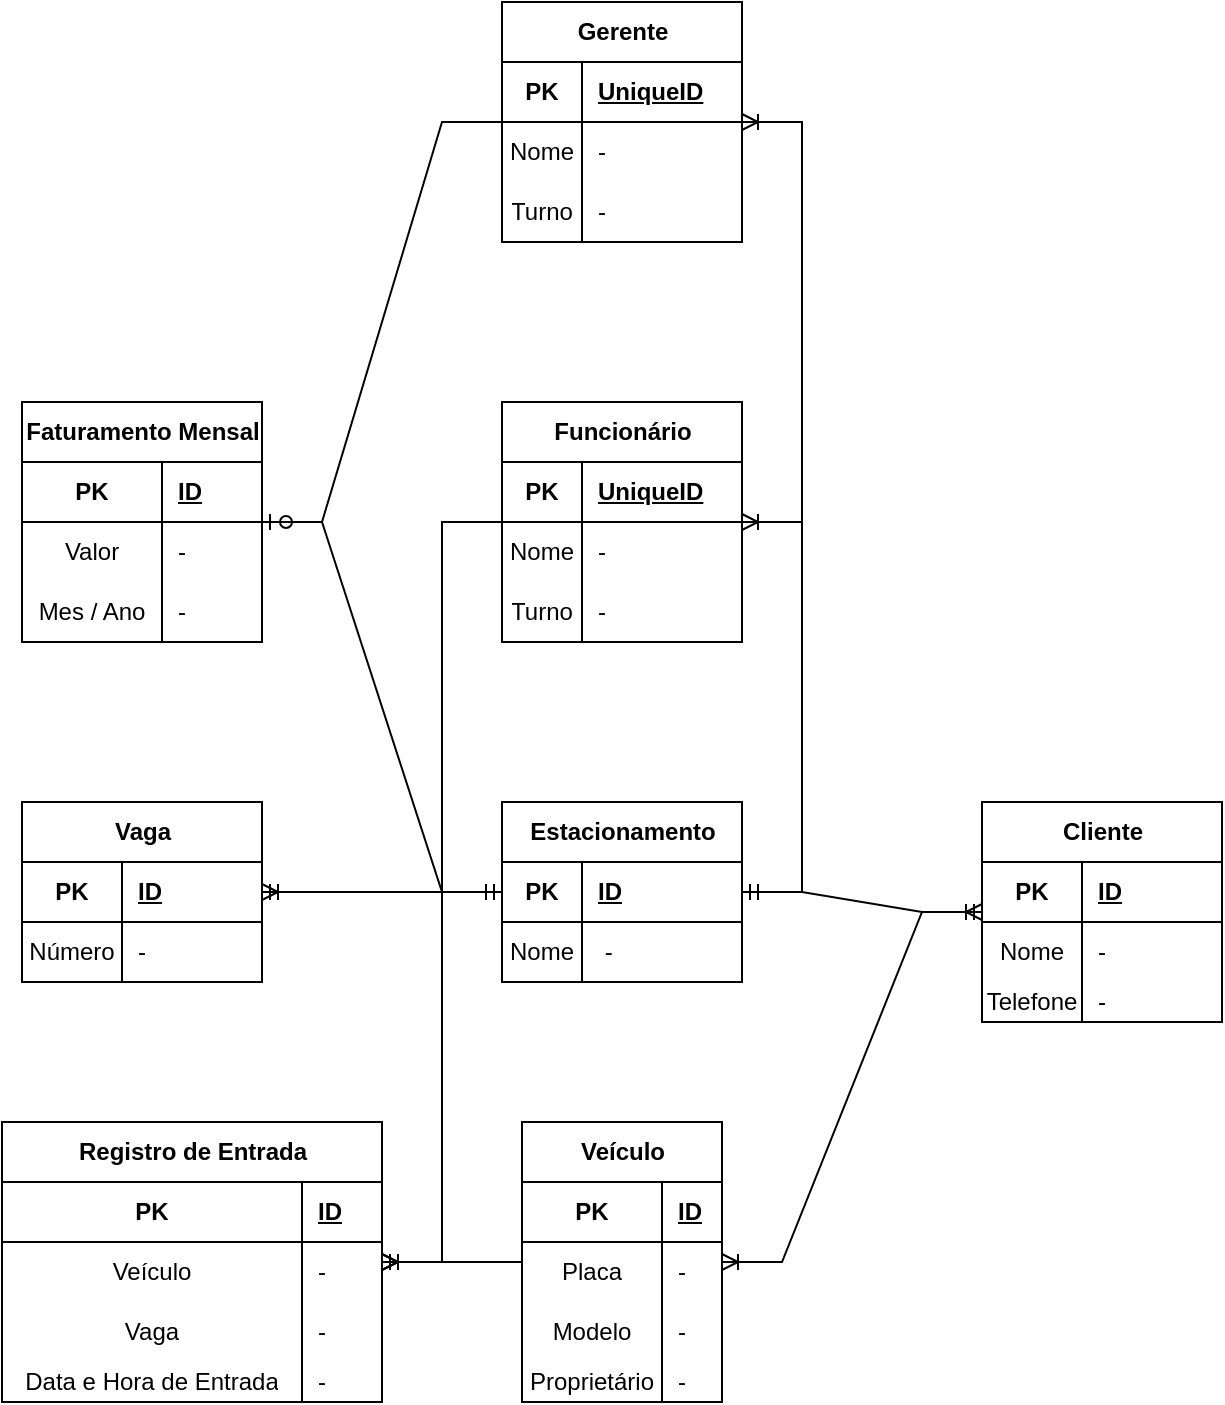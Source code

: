 <mxfile version="21.7.1" type="github">
  <diagram name="Página-1" id="izVZPDqhPcn9_IfgQ6AQ">
    <mxGraphModel dx="1674" dy="797" grid="1" gridSize="10" guides="1" tooltips="1" connect="1" arrows="1" fold="1" page="1" pageScale="1" pageWidth="827" pageHeight="1169" math="0" shadow="0">
      <root>
        <mxCell id="0" />
        <mxCell id="1" parent="0" />
        <mxCell id="DBSxoswbmpoSLPILkJRv-1" value="Estacionamento" style="shape=table;startSize=30;container=1;collapsible=1;childLayout=tableLayout;fixedRows=1;rowLines=0;fontStyle=1;align=center;resizeLast=1;html=1;" vertex="1" parent="1">
          <mxGeometry x="360" y="480" width="120" height="90" as="geometry">
            <mxRectangle x="200" y="200" width="70" height="30" as="alternateBounds" />
          </mxGeometry>
        </mxCell>
        <mxCell id="DBSxoswbmpoSLPILkJRv-2" value="" style="shape=tableRow;horizontal=0;startSize=0;swimlaneHead=0;swimlaneBody=0;fillColor=none;collapsible=0;dropTarget=0;points=[[0,0.5],[1,0.5]];portConstraint=eastwest;top=0;left=0;right=0;bottom=1;" vertex="1" parent="DBSxoswbmpoSLPILkJRv-1">
          <mxGeometry y="30" width="120" height="30" as="geometry" />
        </mxCell>
        <mxCell id="DBSxoswbmpoSLPILkJRv-3" value="PK" style="shape=partialRectangle;connectable=0;fillColor=none;top=0;left=0;bottom=0;right=0;fontStyle=1;overflow=hidden;whiteSpace=wrap;html=1;" vertex="1" parent="DBSxoswbmpoSLPILkJRv-2">
          <mxGeometry width="40" height="30" as="geometry">
            <mxRectangle width="40" height="30" as="alternateBounds" />
          </mxGeometry>
        </mxCell>
        <mxCell id="DBSxoswbmpoSLPILkJRv-4" value="ID" style="shape=partialRectangle;connectable=0;fillColor=none;top=0;left=0;bottom=0;right=0;align=left;spacingLeft=6;fontStyle=5;overflow=hidden;whiteSpace=wrap;html=1;" vertex="1" parent="DBSxoswbmpoSLPILkJRv-2">
          <mxGeometry x="40" width="80" height="30" as="geometry">
            <mxRectangle width="80" height="30" as="alternateBounds" />
          </mxGeometry>
        </mxCell>
        <mxCell id="DBSxoswbmpoSLPILkJRv-5" value="" style="shape=tableRow;horizontal=0;startSize=0;swimlaneHead=0;swimlaneBody=0;fillColor=none;collapsible=0;dropTarget=0;points=[[0,0.5],[1,0.5]];portConstraint=eastwest;top=0;left=0;right=0;bottom=0;" vertex="1" parent="DBSxoswbmpoSLPILkJRv-1">
          <mxGeometry y="60" width="120" height="30" as="geometry" />
        </mxCell>
        <mxCell id="DBSxoswbmpoSLPILkJRv-6" value="Nome" style="shape=partialRectangle;connectable=0;fillColor=none;top=0;left=0;bottom=0;right=0;editable=1;overflow=hidden;whiteSpace=wrap;html=1;" vertex="1" parent="DBSxoswbmpoSLPILkJRv-5">
          <mxGeometry width="40" height="30" as="geometry">
            <mxRectangle width="40" height="30" as="alternateBounds" />
          </mxGeometry>
        </mxCell>
        <mxCell id="DBSxoswbmpoSLPILkJRv-7" value="&amp;nbsp;-" style="shape=partialRectangle;connectable=0;fillColor=none;top=0;left=0;bottom=0;right=0;align=left;spacingLeft=6;overflow=hidden;whiteSpace=wrap;html=1;" vertex="1" parent="DBSxoswbmpoSLPILkJRv-5">
          <mxGeometry x="40" width="80" height="30" as="geometry">
            <mxRectangle width="80" height="30" as="alternateBounds" />
          </mxGeometry>
        </mxCell>
        <mxCell id="DBSxoswbmpoSLPILkJRv-28" style="edgeStyle=orthogonalEdgeStyle;rounded=0;orthogonalLoop=1;jettySize=auto;html=1;exitX=1;exitY=0.5;exitDx=0;exitDy=0;" edge="1" parent="DBSxoswbmpoSLPILkJRv-1" source="DBSxoswbmpoSLPILkJRv-2" target="DBSxoswbmpoSLPILkJRv-2">
          <mxGeometry relative="1" as="geometry" />
        </mxCell>
        <mxCell id="DBSxoswbmpoSLPILkJRv-14" value="Cliente" style="shape=table;startSize=30;container=1;collapsible=1;childLayout=tableLayout;fixedRows=1;rowLines=0;fontStyle=1;align=center;resizeLast=1;html=1;" vertex="1" parent="1">
          <mxGeometry x="600" y="480" width="120" height="110" as="geometry" />
        </mxCell>
        <mxCell id="DBSxoswbmpoSLPILkJRv-15" value="" style="shape=tableRow;horizontal=0;startSize=0;swimlaneHead=0;swimlaneBody=0;fillColor=none;collapsible=0;dropTarget=0;points=[[0,0.5],[1,0.5]];portConstraint=eastwest;top=0;left=0;right=0;bottom=1;" vertex="1" parent="DBSxoswbmpoSLPILkJRv-14">
          <mxGeometry y="30" width="120" height="30" as="geometry" />
        </mxCell>
        <mxCell id="DBSxoswbmpoSLPILkJRv-16" value="PK" style="shape=partialRectangle;connectable=0;fillColor=none;top=0;left=0;bottom=0;right=0;fontStyle=1;overflow=hidden;whiteSpace=wrap;html=1;" vertex="1" parent="DBSxoswbmpoSLPILkJRv-15">
          <mxGeometry width="50" height="30" as="geometry">
            <mxRectangle width="50" height="30" as="alternateBounds" />
          </mxGeometry>
        </mxCell>
        <mxCell id="DBSxoswbmpoSLPILkJRv-17" value="ID" style="shape=partialRectangle;connectable=0;fillColor=none;top=0;left=0;bottom=0;right=0;align=left;spacingLeft=6;fontStyle=5;overflow=hidden;whiteSpace=wrap;html=1;" vertex="1" parent="DBSxoswbmpoSLPILkJRv-15">
          <mxGeometry x="50" width="70" height="30" as="geometry">
            <mxRectangle width="70" height="30" as="alternateBounds" />
          </mxGeometry>
        </mxCell>
        <mxCell id="DBSxoswbmpoSLPILkJRv-18" value="" style="shape=tableRow;horizontal=0;startSize=0;swimlaneHead=0;swimlaneBody=0;fillColor=none;collapsible=0;dropTarget=0;points=[[0,0.5],[1,0.5]];portConstraint=eastwest;top=0;left=0;right=0;bottom=0;" vertex="1" parent="DBSxoswbmpoSLPILkJRv-14">
          <mxGeometry y="60" width="120" height="30" as="geometry" />
        </mxCell>
        <mxCell id="DBSxoswbmpoSLPILkJRv-19" value="Nome" style="shape=partialRectangle;connectable=0;fillColor=none;top=0;left=0;bottom=0;right=0;editable=1;overflow=hidden;whiteSpace=wrap;html=1;" vertex="1" parent="DBSxoswbmpoSLPILkJRv-18">
          <mxGeometry width="50" height="30" as="geometry">
            <mxRectangle width="50" height="30" as="alternateBounds" />
          </mxGeometry>
        </mxCell>
        <mxCell id="DBSxoswbmpoSLPILkJRv-20" value="-" style="shape=partialRectangle;connectable=0;fillColor=none;top=0;left=0;bottom=0;right=0;align=left;spacingLeft=6;overflow=hidden;whiteSpace=wrap;html=1;" vertex="1" parent="DBSxoswbmpoSLPILkJRv-18">
          <mxGeometry x="50" width="70" height="30" as="geometry">
            <mxRectangle width="70" height="30" as="alternateBounds" />
          </mxGeometry>
        </mxCell>
        <mxCell id="DBSxoswbmpoSLPILkJRv-21" value="" style="shape=tableRow;horizontal=0;startSize=0;swimlaneHead=0;swimlaneBody=0;fillColor=none;collapsible=0;dropTarget=0;points=[[0,0.5],[1,0.5]];portConstraint=eastwest;top=0;left=0;right=0;bottom=0;" vertex="1" parent="DBSxoswbmpoSLPILkJRv-14">
          <mxGeometry y="90" width="120" height="20" as="geometry" />
        </mxCell>
        <mxCell id="DBSxoswbmpoSLPILkJRv-22" value="Telefone" style="shape=partialRectangle;connectable=0;fillColor=none;top=0;left=0;bottom=0;right=0;editable=1;overflow=hidden;whiteSpace=wrap;html=1;" vertex="1" parent="DBSxoswbmpoSLPILkJRv-21">
          <mxGeometry width="50" height="20" as="geometry">
            <mxRectangle width="50" height="20" as="alternateBounds" />
          </mxGeometry>
        </mxCell>
        <mxCell id="DBSxoswbmpoSLPILkJRv-23" value="-" style="shape=partialRectangle;connectable=0;fillColor=none;top=0;left=0;bottom=0;right=0;align=left;spacingLeft=6;overflow=hidden;whiteSpace=wrap;html=1;" vertex="1" parent="DBSxoswbmpoSLPILkJRv-21">
          <mxGeometry x="50" width="70" height="20" as="geometry">
            <mxRectangle width="70" height="20" as="alternateBounds" />
          </mxGeometry>
        </mxCell>
        <mxCell id="DBSxoswbmpoSLPILkJRv-33" value="Funcionário" style="shape=table;startSize=30;container=1;collapsible=1;childLayout=tableLayout;fixedRows=1;rowLines=0;fontStyle=1;align=center;resizeLast=1;html=1;" vertex="1" parent="1">
          <mxGeometry x="360" y="280" width="120" height="120" as="geometry" />
        </mxCell>
        <mxCell id="DBSxoswbmpoSLPILkJRv-34" value="" style="shape=tableRow;horizontal=0;startSize=0;swimlaneHead=0;swimlaneBody=0;fillColor=none;collapsible=0;dropTarget=0;points=[[0,0.5],[1,0.5]];portConstraint=eastwest;top=0;left=0;right=0;bottom=1;" vertex="1" parent="DBSxoswbmpoSLPILkJRv-33">
          <mxGeometry y="30" width="120" height="30" as="geometry" />
        </mxCell>
        <mxCell id="DBSxoswbmpoSLPILkJRv-35" value="PK" style="shape=partialRectangle;connectable=0;fillColor=none;top=0;left=0;bottom=0;right=0;fontStyle=1;overflow=hidden;whiteSpace=wrap;html=1;" vertex="1" parent="DBSxoswbmpoSLPILkJRv-34">
          <mxGeometry width="40" height="30" as="geometry">
            <mxRectangle width="40" height="30" as="alternateBounds" />
          </mxGeometry>
        </mxCell>
        <mxCell id="DBSxoswbmpoSLPILkJRv-36" value="UniqueID" style="shape=partialRectangle;connectable=0;fillColor=none;top=0;left=0;bottom=0;right=0;align=left;spacingLeft=6;fontStyle=5;overflow=hidden;whiteSpace=wrap;html=1;" vertex="1" parent="DBSxoswbmpoSLPILkJRv-34">
          <mxGeometry x="40" width="80" height="30" as="geometry">
            <mxRectangle width="80" height="30" as="alternateBounds" />
          </mxGeometry>
        </mxCell>
        <mxCell id="DBSxoswbmpoSLPILkJRv-37" value="" style="shape=tableRow;horizontal=0;startSize=0;swimlaneHead=0;swimlaneBody=0;fillColor=none;collapsible=0;dropTarget=0;points=[[0,0.5],[1,0.5]];portConstraint=eastwest;top=0;left=0;right=0;bottom=0;" vertex="1" parent="DBSxoswbmpoSLPILkJRv-33">
          <mxGeometry y="60" width="120" height="30" as="geometry" />
        </mxCell>
        <mxCell id="DBSxoswbmpoSLPILkJRv-38" value="Nome" style="shape=partialRectangle;connectable=0;fillColor=none;top=0;left=0;bottom=0;right=0;editable=1;overflow=hidden;whiteSpace=wrap;html=1;" vertex="1" parent="DBSxoswbmpoSLPILkJRv-37">
          <mxGeometry width="40" height="30" as="geometry">
            <mxRectangle width="40" height="30" as="alternateBounds" />
          </mxGeometry>
        </mxCell>
        <mxCell id="DBSxoswbmpoSLPILkJRv-39" value="-" style="shape=partialRectangle;connectable=0;fillColor=none;top=0;left=0;bottom=0;right=0;align=left;spacingLeft=6;overflow=hidden;whiteSpace=wrap;html=1;" vertex="1" parent="DBSxoswbmpoSLPILkJRv-37">
          <mxGeometry x="40" width="80" height="30" as="geometry">
            <mxRectangle width="80" height="30" as="alternateBounds" />
          </mxGeometry>
        </mxCell>
        <mxCell id="DBSxoswbmpoSLPILkJRv-40" value="" style="shape=tableRow;horizontal=0;startSize=0;swimlaneHead=0;swimlaneBody=0;fillColor=none;collapsible=0;dropTarget=0;points=[[0,0.5],[1,0.5]];portConstraint=eastwest;top=0;left=0;right=0;bottom=0;" vertex="1" parent="DBSxoswbmpoSLPILkJRv-33">
          <mxGeometry y="90" width="120" height="30" as="geometry" />
        </mxCell>
        <mxCell id="DBSxoswbmpoSLPILkJRv-41" value="Turno" style="shape=partialRectangle;connectable=0;fillColor=none;top=0;left=0;bottom=0;right=0;editable=1;overflow=hidden;whiteSpace=wrap;html=1;" vertex="1" parent="DBSxoswbmpoSLPILkJRv-40">
          <mxGeometry width="40" height="30" as="geometry">
            <mxRectangle width="40" height="30" as="alternateBounds" />
          </mxGeometry>
        </mxCell>
        <mxCell id="DBSxoswbmpoSLPILkJRv-42" value="-" style="shape=partialRectangle;connectable=0;fillColor=none;top=0;left=0;bottom=0;right=0;align=left;spacingLeft=6;overflow=hidden;whiteSpace=wrap;html=1;" vertex="1" parent="DBSxoswbmpoSLPILkJRv-40">
          <mxGeometry x="40" width="80" height="30" as="geometry">
            <mxRectangle width="80" height="30" as="alternateBounds" />
          </mxGeometry>
        </mxCell>
        <mxCell id="DBSxoswbmpoSLPILkJRv-46" value="Faturamento Mensal" style="shape=table;startSize=30;container=1;collapsible=1;childLayout=tableLayout;fixedRows=1;rowLines=0;fontStyle=1;align=center;resizeLast=1;html=1;" vertex="1" parent="1">
          <mxGeometry x="120" y="280" width="120" height="120" as="geometry" />
        </mxCell>
        <mxCell id="DBSxoswbmpoSLPILkJRv-47" value="" style="shape=tableRow;horizontal=0;startSize=0;swimlaneHead=0;swimlaneBody=0;fillColor=none;collapsible=0;dropTarget=0;points=[[0,0.5],[1,0.5]];portConstraint=eastwest;top=0;left=0;right=0;bottom=1;" vertex="1" parent="DBSxoswbmpoSLPILkJRv-46">
          <mxGeometry y="30" width="120" height="30" as="geometry" />
        </mxCell>
        <mxCell id="DBSxoswbmpoSLPILkJRv-48" value="PK" style="shape=partialRectangle;connectable=0;fillColor=none;top=0;left=0;bottom=0;right=0;fontStyle=1;overflow=hidden;whiteSpace=wrap;html=1;" vertex="1" parent="DBSxoswbmpoSLPILkJRv-47">
          <mxGeometry width="70" height="30" as="geometry">
            <mxRectangle width="70" height="30" as="alternateBounds" />
          </mxGeometry>
        </mxCell>
        <mxCell id="DBSxoswbmpoSLPILkJRv-49" value="ID" style="shape=partialRectangle;connectable=0;fillColor=none;top=0;left=0;bottom=0;right=0;align=left;spacingLeft=6;fontStyle=5;overflow=hidden;whiteSpace=wrap;html=1;" vertex="1" parent="DBSxoswbmpoSLPILkJRv-47">
          <mxGeometry x="70" width="50" height="30" as="geometry">
            <mxRectangle width="50" height="30" as="alternateBounds" />
          </mxGeometry>
        </mxCell>
        <mxCell id="DBSxoswbmpoSLPILkJRv-50" value="" style="shape=tableRow;horizontal=0;startSize=0;swimlaneHead=0;swimlaneBody=0;fillColor=none;collapsible=0;dropTarget=0;points=[[0,0.5],[1,0.5]];portConstraint=eastwest;top=0;left=0;right=0;bottom=0;" vertex="1" parent="DBSxoswbmpoSLPILkJRv-46">
          <mxGeometry y="60" width="120" height="30" as="geometry" />
        </mxCell>
        <mxCell id="DBSxoswbmpoSLPILkJRv-51" value="Valor" style="shape=partialRectangle;connectable=0;fillColor=none;top=0;left=0;bottom=0;right=0;editable=1;overflow=hidden;whiteSpace=wrap;html=1;" vertex="1" parent="DBSxoswbmpoSLPILkJRv-50">
          <mxGeometry width="70" height="30" as="geometry">
            <mxRectangle width="70" height="30" as="alternateBounds" />
          </mxGeometry>
        </mxCell>
        <mxCell id="DBSxoswbmpoSLPILkJRv-52" value="-" style="shape=partialRectangle;connectable=0;fillColor=none;top=0;left=0;bottom=0;right=0;align=left;spacingLeft=6;overflow=hidden;whiteSpace=wrap;html=1;" vertex="1" parent="DBSxoswbmpoSLPILkJRv-50">
          <mxGeometry x="70" width="50" height="30" as="geometry">
            <mxRectangle width="50" height="30" as="alternateBounds" />
          </mxGeometry>
        </mxCell>
        <mxCell id="DBSxoswbmpoSLPILkJRv-53" value="" style="shape=tableRow;horizontal=0;startSize=0;swimlaneHead=0;swimlaneBody=0;fillColor=none;collapsible=0;dropTarget=0;points=[[0,0.5],[1,0.5]];portConstraint=eastwest;top=0;left=0;right=0;bottom=0;" vertex="1" parent="DBSxoswbmpoSLPILkJRv-46">
          <mxGeometry y="90" width="120" height="30" as="geometry" />
        </mxCell>
        <mxCell id="DBSxoswbmpoSLPILkJRv-54" value="Mes / Ano" style="shape=partialRectangle;connectable=0;fillColor=none;top=0;left=0;bottom=0;right=0;editable=1;overflow=hidden;whiteSpace=wrap;html=1;" vertex="1" parent="DBSxoswbmpoSLPILkJRv-53">
          <mxGeometry width="70" height="30" as="geometry">
            <mxRectangle width="70" height="30" as="alternateBounds" />
          </mxGeometry>
        </mxCell>
        <mxCell id="DBSxoswbmpoSLPILkJRv-55" value="-" style="shape=partialRectangle;connectable=0;fillColor=none;top=0;left=0;bottom=0;right=0;align=left;spacingLeft=6;overflow=hidden;whiteSpace=wrap;html=1;" vertex="1" parent="DBSxoswbmpoSLPILkJRv-53">
          <mxGeometry x="70" width="50" height="30" as="geometry">
            <mxRectangle width="50" height="30" as="alternateBounds" />
          </mxGeometry>
        </mxCell>
        <mxCell id="DBSxoswbmpoSLPILkJRv-59" value="Veículo" style="shape=table;startSize=30;container=1;collapsible=1;childLayout=tableLayout;fixedRows=1;rowLines=0;fontStyle=1;align=center;resizeLast=1;html=1;" vertex="1" parent="1">
          <mxGeometry x="370" y="640" width="100" height="140" as="geometry" />
        </mxCell>
        <mxCell id="DBSxoswbmpoSLPILkJRv-60" value="" style="shape=tableRow;horizontal=0;startSize=0;swimlaneHead=0;swimlaneBody=0;fillColor=none;collapsible=0;dropTarget=0;points=[[0,0.5],[1,0.5]];portConstraint=eastwest;top=0;left=0;right=0;bottom=1;" vertex="1" parent="DBSxoswbmpoSLPILkJRv-59">
          <mxGeometry y="30" width="100" height="30" as="geometry" />
        </mxCell>
        <mxCell id="DBSxoswbmpoSLPILkJRv-61" value="PK" style="shape=partialRectangle;connectable=0;fillColor=none;top=0;left=0;bottom=0;right=0;fontStyle=1;overflow=hidden;whiteSpace=wrap;html=1;" vertex="1" parent="DBSxoswbmpoSLPILkJRv-60">
          <mxGeometry width="70" height="30" as="geometry">
            <mxRectangle width="70" height="30" as="alternateBounds" />
          </mxGeometry>
        </mxCell>
        <mxCell id="DBSxoswbmpoSLPILkJRv-62" value="ID" style="shape=partialRectangle;connectable=0;fillColor=none;top=0;left=0;bottom=0;right=0;align=left;spacingLeft=6;fontStyle=5;overflow=hidden;whiteSpace=wrap;html=1;" vertex="1" parent="DBSxoswbmpoSLPILkJRv-60">
          <mxGeometry x="70" width="30" height="30" as="geometry">
            <mxRectangle width="30" height="30" as="alternateBounds" />
          </mxGeometry>
        </mxCell>
        <mxCell id="DBSxoswbmpoSLPILkJRv-63" value="" style="shape=tableRow;horizontal=0;startSize=0;swimlaneHead=0;swimlaneBody=0;fillColor=none;collapsible=0;dropTarget=0;points=[[0,0.5],[1,0.5]];portConstraint=eastwest;top=0;left=0;right=0;bottom=0;" vertex="1" parent="DBSxoswbmpoSLPILkJRv-59">
          <mxGeometry y="60" width="100" height="30" as="geometry" />
        </mxCell>
        <mxCell id="DBSxoswbmpoSLPILkJRv-64" value="Placa" style="shape=partialRectangle;connectable=0;fillColor=none;top=0;left=0;bottom=0;right=0;editable=1;overflow=hidden;whiteSpace=wrap;html=1;" vertex="1" parent="DBSxoswbmpoSLPILkJRv-63">
          <mxGeometry width="70" height="30" as="geometry">
            <mxRectangle width="70" height="30" as="alternateBounds" />
          </mxGeometry>
        </mxCell>
        <mxCell id="DBSxoswbmpoSLPILkJRv-65" value="-" style="shape=partialRectangle;connectable=0;fillColor=none;top=0;left=0;bottom=0;right=0;align=left;spacingLeft=6;overflow=hidden;whiteSpace=wrap;html=1;" vertex="1" parent="DBSxoswbmpoSLPILkJRv-63">
          <mxGeometry x="70" width="30" height="30" as="geometry">
            <mxRectangle width="30" height="30" as="alternateBounds" />
          </mxGeometry>
        </mxCell>
        <mxCell id="DBSxoswbmpoSLPILkJRv-66" value="" style="shape=tableRow;horizontal=0;startSize=0;swimlaneHead=0;swimlaneBody=0;fillColor=none;collapsible=0;dropTarget=0;points=[[0,0.5],[1,0.5]];portConstraint=eastwest;top=0;left=0;right=0;bottom=0;" vertex="1" parent="DBSxoswbmpoSLPILkJRv-59">
          <mxGeometry y="90" width="100" height="30" as="geometry" />
        </mxCell>
        <mxCell id="DBSxoswbmpoSLPILkJRv-67" value="Modelo" style="shape=partialRectangle;connectable=0;fillColor=none;top=0;left=0;bottom=0;right=0;editable=1;overflow=hidden;whiteSpace=wrap;html=1;" vertex="1" parent="DBSxoswbmpoSLPILkJRv-66">
          <mxGeometry width="70" height="30" as="geometry">
            <mxRectangle width="70" height="30" as="alternateBounds" />
          </mxGeometry>
        </mxCell>
        <mxCell id="DBSxoswbmpoSLPILkJRv-68" value="-" style="shape=partialRectangle;connectable=0;fillColor=none;top=0;left=0;bottom=0;right=0;align=left;spacingLeft=6;overflow=hidden;whiteSpace=wrap;html=1;" vertex="1" parent="DBSxoswbmpoSLPILkJRv-66">
          <mxGeometry x="70" width="30" height="30" as="geometry">
            <mxRectangle width="30" height="30" as="alternateBounds" />
          </mxGeometry>
        </mxCell>
        <mxCell id="DBSxoswbmpoSLPILkJRv-69" value="" style="shape=tableRow;horizontal=0;startSize=0;swimlaneHead=0;swimlaneBody=0;fillColor=none;collapsible=0;dropTarget=0;points=[[0,0.5],[1,0.5]];portConstraint=eastwest;top=0;left=0;right=0;bottom=0;" vertex="1" parent="DBSxoswbmpoSLPILkJRv-59">
          <mxGeometry y="120" width="100" height="20" as="geometry" />
        </mxCell>
        <mxCell id="DBSxoswbmpoSLPILkJRv-70" value="Proprietário" style="shape=partialRectangle;connectable=0;fillColor=none;top=0;left=0;bottom=0;right=0;editable=1;overflow=hidden;whiteSpace=wrap;html=1;" vertex="1" parent="DBSxoswbmpoSLPILkJRv-69">
          <mxGeometry width="70" height="20" as="geometry">
            <mxRectangle width="70" height="20" as="alternateBounds" />
          </mxGeometry>
        </mxCell>
        <mxCell id="DBSxoswbmpoSLPILkJRv-71" value="-" style="shape=partialRectangle;connectable=0;fillColor=none;top=0;left=0;bottom=0;right=0;align=left;spacingLeft=6;overflow=hidden;whiteSpace=wrap;html=1;" vertex="1" parent="DBSxoswbmpoSLPILkJRv-69">
          <mxGeometry x="70" width="30" height="20" as="geometry">
            <mxRectangle width="30" height="20" as="alternateBounds" />
          </mxGeometry>
        </mxCell>
        <mxCell id="DBSxoswbmpoSLPILkJRv-72" value="Vaga" style="shape=table;startSize=30;container=1;collapsible=1;childLayout=tableLayout;fixedRows=1;rowLines=0;fontStyle=1;align=center;resizeLast=1;html=1;" vertex="1" parent="1">
          <mxGeometry x="120" y="480" width="120" height="90" as="geometry" />
        </mxCell>
        <mxCell id="DBSxoswbmpoSLPILkJRv-73" value="" style="shape=tableRow;horizontal=0;startSize=0;swimlaneHead=0;swimlaneBody=0;fillColor=none;collapsible=0;dropTarget=0;points=[[0,0.5],[1,0.5]];portConstraint=eastwest;top=0;left=0;right=0;bottom=1;" vertex="1" parent="DBSxoswbmpoSLPILkJRv-72">
          <mxGeometry y="30" width="120" height="30" as="geometry" />
        </mxCell>
        <mxCell id="DBSxoswbmpoSLPILkJRv-74" value="PK" style="shape=partialRectangle;connectable=0;fillColor=none;top=0;left=0;bottom=0;right=0;fontStyle=1;overflow=hidden;whiteSpace=wrap;html=1;" vertex="1" parent="DBSxoswbmpoSLPILkJRv-73">
          <mxGeometry width="50" height="30" as="geometry">
            <mxRectangle width="50" height="30" as="alternateBounds" />
          </mxGeometry>
        </mxCell>
        <mxCell id="DBSxoswbmpoSLPILkJRv-75" value="ID" style="shape=partialRectangle;connectable=0;fillColor=none;top=0;left=0;bottom=0;right=0;align=left;spacingLeft=6;fontStyle=5;overflow=hidden;whiteSpace=wrap;html=1;" vertex="1" parent="DBSxoswbmpoSLPILkJRv-73">
          <mxGeometry x="50" width="70" height="30" as="geometry">
            <mxRectangle width="70" height="30" as="alternateBounds" />
          </mxGeometry>
        </mxCell>
        <mxCell id="DBSxoswbmpoSLPILkJRv-76" value="" style="shape=tableRow;horizontal=0;startSize=0;swimlaneHead=0;swimlaneBody=0;fillColor=none;collapsible=0;dropTarget=0;points=[[0,0.5],[1,0.5]];portConstraint=eastwest;top=0;left=0;right=0;bottom=0;" vertex="1" parent="DBSxoswbmpoSLPILkJRv-72">
          <mxGeometry y="60" width="120" height="30" as="geometry" />
        </mxCell>
        <mxCell id="DBSxoswbmpoSLPILkJRv-77" value="Número" style="shape=partialRectangle;connectable=0;fillColor=none;top=0;left=0;bottom=0;right=0;editable=1;overflow=hidden;whiteSpace=wrap;html=1;" vertex="1" parent="DBSxoswbmpoSLPILkJRv-76">
          <mxGeometry width="50" height="30" as="geometry">
            <mxRectangle width="50" height="30" as="alternateBounds" />
          </mxGeometry>
        </mxCell>
        <mxCell id="DBSxoswbmpoSLPILkJRv-78" value="-" style="shape=partialRectangle;connectable=0;fillColor=none;top=0;left=0;bottom=0;right=0;align=left;spacingLeft=6;overflow=hidden;whiteSpace=wrap;html=1;" vertex="1" parent="DBSxoswbmpoSLPILkJRv-76">
          <mxGeometry x="50" width="70" height="30" as="geometry">
            <mxRectangle width="70" height="30" as="alternateBounds" />
          </mxGeometry>
        </mxCell>
        <mxCell id="DBSxoswbmpoSLPILkJRv-85" value="Gerente" style="shape=table;startSize=30;container=1;collapsible=1;childLayout=tableLayout;fixedRows=1;rowLines=0;fontStyle=1;align=center;resizeLast=1;html=1;" vertex="1" parent="1">
          <mxGeometry x="360" y="80" width="120" height="120" as="geometry" />
        </mxCell>
        <mxCell id="DBSxoswbmpoSLPILkJRv-86" value="" style="shape=tableRow;horizontal=0;startSize=0;swimlaneHead=0;swimlaneBody=0;fillColor=none;collapsible=0;dropTarget=0;points=[[0,0.5],[1,0.5]];portConstraint=eastwest;top=0;left=0;right=0;bottom=1;" vertex="1" parent="DBSxoswbmpoSLPILkJRv-85">
          <mxGeometry y="30" width="120" height="30" as="geometry" />
        </mxCell>
        <mxCell id="DBSxoswbmpoSLPILkJRv-87" value="PK" style="shape=partialRectangle;connectable=0;fillColor=none;top=0;left=0;bottom=0;right=0;fontStyle=1;overflow=hidden;whiteSpace=wrap;html=1;" vertex="1" parent="DBSxoswbmpoSLPILkJRv-86">
          <mxGeometry width="40" height="30" as="geometry">
            <mxRectangle width="40" height="30" as="alternateBounds" />
          </mxGeometry>
        </mxCell>
        <mxCell id="DBSxoswbmpoSLPILkJRv-88" value="UniqueID" style="shape=partialRectangle;connectable=0;fillColor=none;top=0;left=0;bottom=0;right=0;align=left;spacingLeft=6;fontStyle=5;overflow=hidden;whiteSpace=wrap;html=1;" vertex="1" parent="DBSxoswbmpoSLPILkJRv-86">
          <mxGeometry x="40" width="80" height="30" as="geometry">
            <mxRectangle width="80" height="30" as="alternateBounds" />
          </mxGeometry>
        </mxCell>
        <mxCell id="DBSxoswbmpoSLPILkJRv-89" value="" style="shape=tableRow;horizontal=0;startSize=0;swimlaneHead=0;swimlaneBody=0;fillColor=none;collapsible=0;dropTarget=0;points=[[0,0.5],[1,0.5]];portConstraint=eastwest;top=0;left=0;right=0;bottom=0;" vertex="1" parent="DBSxoswbmpoSLPILkJRv-85">
          <mxGeometry y="60" width="120" height="30" as="geometry" />
        </mxCell>
        <mxCell id="DBSxoswbmpoSLPILkJRv-90" value="Nome" style="shape=partialRectangle;connectable=0;fillColor=none;top=0;left=0;bottom=0;right=0;editable=1;overflow=hidden;whiteSpace=wrap;html=1;" vertex="1" parent="DBSxoswbmpoSLPILkJRv-89">
          <mxGeometry width="40" height="30" as="geometry">
            <mxRectangle width="40" height="30" as="alternateBounds" />
          </mxGeometry>
        </mxCell>
        <mxCell id="DBSxoswbmpoSLPILkJRv-91" value="-" style="shape=partialRectangle;connectable=0;fillColor=none;top=0;left=0;bottom=0;right=0;align=left;spacingLeft=6;overflow=hidden;whiteSpace=wrap;html=1;" vertex="1" parent="DBSxoswbmpoSLPILkJRv-89">
          <mxGeometry x="40" width="80" height="30" as="geometry">
            <mxRectangle width="80" height="30" as="alternateBounds" />
          </mxGeometry>
        </mxCell>
        <mxCell id="DBSxoswbmpoSLPILkJRv-92" value="" style="shape=tableRow;horizontal=0;startSize=0;swimlaneHead=0;swimlaneBody=0;fillColor=none;collapsible=0;dropTarget=0;points=[[0,0.5],[1,0.5]];portConstraint=eastwest;top=0;left=0;right=0;bottom=0;" vertex="1" parent="DBSxoswbmpoSLPILkJRv-85">
          <mxGeometry y="90" width="120" height="30" as="geometry" />
        </mxCell>
        <mxCell id="DBSxoswbmpoSLPILkJRv-93" value="Turno" style="shape=partialRectangle;connectable=0;fillColor=none;top=0;left=0;bottom=0;right=0;editable=1;overflow=hidden;whiteSpace=wrap;html=1;" vertex="1" parent="DBSxoswbmpoSLPILkJRv-92">
          <mxGeometry width="40" height="30" as="geometry">
            <mxRectangle width="40" height="30" as="alternateBounds" />
          </mxGeometry>
        </mxCell>
        <mxCell id="DBSxoswbmpoSLPILkJRv-94" value="-" style="shape=partialRectangle;connectable=0;fillColor=none;top=0;left=0;bottom=0;right=0;align=left;spacingLeft=6;overflow=hidden;whiteSpace=wrap;html=1;" vertex="1" parent="DBSxoswbmpoSLPILkJRv-92">
          <mxGeometry x="40" width="80" height="30" as="geometry">
            <mxRectangle width="80" height="30" as="alternateBounds" />
          </mxGeometry>
        </mxCell>
        <mxCell id="DBSxoswbmpoSLPILkJRv-98" value="Registro de Entrada" style="shape=table;startSize=30;container=1;collapsible=1;childLayout=tableLayout;fixedRows=1;rowLines=0;fontStyle=1;align=center;resizeLast=1;html=1;" vertex="1" parent="1">
          <mxGeometry x="110" y="640" width="190" height="140" as="geometry" />
        </mxCell>
        <mxCell id="DBSxoswbmpoSLPILkJRv-99" value="" style="shape=tableRow;horizontal=0;startSize=0;swimlaneHead=0;swimlaneBody=0;fillColor=none;collapsible=0;dropTarget=0;points=[[0,0.5],[1,0.5]];portConstraint=eastwest;top=0;left=0;right=0;bottom=1;" vertex="1" parent="DBSxoswbmpoSLPILkJRv-98">
          <mxGeometry y="30" width="190" height="30" as="geometry" />
        </mxCell>
        <mxCell id="DBSxoswbmpoSLPILkJRv-100" value="PK" style="shape=partialRectangle;connectable=0;fillColor=none;top=0;left=0;bottom=0;right=0;fontStyle=1;overflow=hidden;whiteSpace=wrap;html=1;" vertex="1" parent="DBSxoswbmpoSLPILkJRv-99">
          <mxGeometry width="150" height="30" as="geometry">
            <mxRectangle width="150" height="30" as="alternateBounds" />
          </mxGeometry>
        </mxCell>
        <mxCell id="DBSxoswbmpoSLPILkJRv-101" value="ID" style="shape=partialRectangle;connectable=0;fillColor=none;top=0;left=0;bottom=0;right=0;align=left;spacingLeft=6;fontStyle=5;overflow=hidden;whiteSpace=wrap;html=1;" vertex="1" parent="DBSxoswbmpoSLPILkJRv-99">
          <mxGeometry x="150" width="40" height="30" as="geometry">
            <mxRectangle width="40" height="30" as="alternateBounds" />
          </mxGeometry>
        </mxCell>
        <mxCell id="DBSxoswbmpoSLPILkJRv-102" value="" style="shape=tableRow;horizontal=0;startSize=0;swimlaneHead=0;swimlaneBody=0;fillColor=none;collapsible=0;dropTarget=0;points=[[0,0.5],[1,0.5]];portConstraint=eastwest;top=0;left=0;right=0;bottom=0;" vertex="1" parent="DBSxoswbmpoSLPILkJRv-98">
          <mxGeometry y="60" width="190" height="30" as="geometry" />
        </mxCell>
        <mxCell id="DBSxoswbmpoSLPILkJRv-103" value="Veículo" style="shape=partialRectangle;connectable=0;fillColor=none;top=0;left=0;bottom=0;right=0;editable=1;overflow=hidden;whiteSpace=wrap;html=1;" vertex="1" parent="DBSxoswbmpoSLPILkJRv-102">
          <mxGeometry width="150" height="30" as="geometry">
            <mxRectangle width="150" height="30" as="alternateBounds" />
          </mxGeometry>
        </mxCell>
        <mxCell id="DBSxoswbmpoSLPILkJRv-104" value="-" style="shape=partialRectangle;connectable=0;fillColor=none;top=0;left=0;bottom=0;right=0;align=left;spacingLeft=6;overflow=hidden;whiteSpace=wrap;html=1;" vertex="1" parent="DBSxoswbmpoSLPILkJRv-102">
          <mxGeometry x="150" width="40" height="30" as="geometry">
            <mxRectangle width="40" height="30" as="alternateBounds" />
          </mxGeometry>
        </mxCell>
        <mxCell id="DBSxoswbmpoSLPILkJRv-105" value="" style="shape=tableRow;horizontal=0;startSize=0;swimlaneHead=0;swimlaneBody=0;fillColor=none;collapsible=0;dropTarget=0;points=[[0,0.5],[1,0.5]];portConstraint=eastwest;top=0;left=0;right=0;bottom=0;" vertex="1" parent="DBSxoswbmpoSLPILkJRv-98">
          <mxGeometry y="90" width="190" height="30" as="geometry" />
        </mxCell>
        <mxCell id="DBSxoswbmpoSLPILkJRv-106" value="Vaga" style="shape=partialRectangle;connectable=0;fillColor=none;top=0;left=0;bottom=0;right=0;editable=1;overflow=hidden;whiteSpace=wrap;html=1;" vertex="1" parent="DBSxoswbmpoSLPILkJRv-105">
          <mxGeometry width="150" height="30" as="geometry">
            <mxRectangle width="150" height="30" as="alternateBounds" />
          </mxGeometry>
        </mxCell>
        <mxCell id="DBSxoswbmpoSLPILkJRv-107" value="-" style="shape=partialRectangle;connectable=0;fillColor=none;top=0;left=0;bottom=0;right=0;align=left;spacingLeft=6;overflow=hidden;whiteSpace=wrap;html=1;" vertex="1" parent="DBSxoswbmpoSLPILkJRv-105">
          <mxGeometry x="150" width="40" height="30" as="geometry">
            <mxRectangle width="40" height="30" as="alternateBounds" />
          </mxGeometry>
        </mxCell>
        <mxCell id="DBSxoswbmpoSLPILkJRv-108" value="" style="shape=tableRow;horizontal=0;startSize=0;swimlaneHead=0;swimlaneBody=0;fillColor=none;collapsible=0;dropTarget=0;points=[[0,0.5],[1,0.5]];portConstraint=eastwest;top=0;left=0;right=0;bottom=0;" vertex="1" parent="DBSxoswbmpoSLPILkJRv-98">
          <mxGeometry y="120" width="190" height="20" as="geometry" />
        </mxCell>
        <mxCell id="DBSxoswbmpoSLPILkJRv-109" value="Data e Hora de Entrada" style="shape=partialRectangle;connectable=0;fillColor=none;top=0;left=0;bottom=0;right=0;editable=1;overflow=hidden;whiteSpace=wrap;html=1;" vertex="1" parent="DBSxoswbmpoSLPILkJRv-108">
          <mxGeometry width="150" height="20" as="geometry">
            <mxRectangle width="150" height="20" as="alternateBounds" />
          </mxGeometry>
        </mxCell>
        <mxCell id="DBSxoswbmpoSLPILkJRv-110" value="-" style="shape=partialRectangle;connectable=0;fillColor=none;top=0;left=0;bottom=0;right=0;align=left;spacingLeft=6;overflow=hidden;whiteSpace=wrap;html=1;" vertex="1" parent="DBSxoswbmpoSLPILkJRv-108">
          <mxGeometry x="150" width="40" height="20" as="geometry">
            <mxRectangle width="40" height="20" as="alternateBounds" />
          </mxGeometry>
        </mxCell>
        <mxCell id="DBSxoswbmpoSLPILkJRv-112" value="" style="edgeStyle=entityRelationEdgeStyle;fontSize=12;html=1;endArrow=ERoneToMany;startArrow=ERmandOne;rounded=0;" edge="1" parent="1" source="DBSxoswbmpoSLPILkJRv-1" target="DBSxoswbmpoSLPILkJRv-33">
          <mxGeometry width="100" height="100" relative="1" as="geometry">
            <mxPoint x="440" y="450" as="sourcePoint" />
            <mxPoint x="360" y="420" as="targetPoint" />
          </mxGeometry>
        </mxCell>
        <mxCell id="DBSxoswbmpoSLPILkJRv-113" value="" style="edgeStyle=entityRelationEdgeStyle;fontSize=12;html=1;endArrow=ERoneToMany;startArrow=ERmandOne;rounded=0;" edge="1" parent="1" source="DBSxoswbmpoSLPILkJRv-1" target="DBSxoswbmpoSLPILkJRv-14">
          <mxGeometry width="100" height="100" relative="1" as="geometry">
            <mxPoint x="260" y="575" as="sourcePoint" />
            <mxPoint x="260" y="390" as="targetPoint" />
          </mxGeometry>
        </mxCell>
        <mxCell id="DBSxoswbmpoSLPILkJRv-114" value="" style="edgeStyle=entityRelationEdgeStyle;fontSize=12;html=1;endArrow=ERoneToMany;startArrow=ERmandOne;rounded=0;" edge="1" parent="1" source="DBSxoswbmpoSLPILkJRv-1" target="DBSxoswbmpoSLPILkJRv-72">
          <mxGeometry width="100" height="100" relative="1" as="geometry">
            <mxPoint x="545" y="655" as="sourcePoint" />
            <mxPoint x="545" y="470" as="targetPoint" />
          </mxGeometry>
        </mxCell>
        <mxCell id="DBSxoswbmpoSLPILkJRv-115" value="" style="edgeStyle=entityRelationEdgeStyle;fontSize=12;html=1;endArrow=ERoneToMany;startArrow=ERmandOne;rounded=0;" edge="1" parent="1" source="DBSxoswbmpoSLPILkJRv-14" target="DBSxoswbmpoSLPILkJRv-59">
          <mxGeometry width="100" height="100" relative="1" as="geometry">
            <mxPoint x="220" y="802.5" as="sourcePoint" />
            <mxPoint x="220" y="617.5" as="targetPoint" />
          </mxGeometry>
        </mxCell>
        <mxCell id="DBSxoswbmpoSLPILkJRv-116" value="" style="edgeStyle=entityRelationEdgeStyle;fontSize=12;html=1;endArrow=ERoneToMany;startArrow=ERmandOne;rounded=0;" edge="1" parent="1" source="DBSxoswbmpoSLPILkJRv-72" target="DBSxoswbmpoSLPILkJRv-98">
          <mxGeometry width="100" height="100" relative="1" as="geometry">
            <mxPoint x="260" y="505" as="sourcePoint" />
            <mxPoint x="370" y="390" as="targetPoint" />
          </mxGeometry>
        </mxCell>
        <mxCell id="DBSxoswbmpoSLPILkJRv-118" value="" style="edgeStyle=entityRelationEdgeStyle;fontSize=12;html=1;endArrow=ERzeroToOne;startArrow=ERmandOne;rounded=0;" edge="1" parent="1" source="DBSxoswbmpoSLPILkJRv-1" target="DBSxoswbmpoSLPILkJRv-46">
          <mxGeometry width="100" height="100" relative="1" as="geometry">
            <mxPoint x="410" y="490" as="sourcePoint" />
            <mxPoint x="510" y="390" as="targetPoint" />
          </mxGeometry>
        </mxCell>
        <mxCell id="DBSxoswbmpoSLPILkJRv-120" value="" style="edgeStyle=entityRelationEdgeStyle;fontSize=12;html=1;endArrow=ERoneToMany;rounded=0;" edge="1" parent="1" source="DBSxoswbmpoSLPILkJRv-33" target="DBSxoswbmpoSLPILkJRv-85">
          <mxGeometry width="100" height="100" relative="1" as="geometry">
            <mxPoint x="410" y="490" as="sourcePoint" />
            <mxPoint x="510" y="390" as="targetPoint" />
            <Array as="points">
              <mxPoint x="550" y="200" />
              <mxPoint x="550" y="200" />
            </Array>
          </mxGeometry>
        </mxCell>
        <mxCell id="DBSxoswbmpoSLPILkJRv-121" value="" style="edgeStyle=entityRelationEdgeStyle;fontSize=12;html=1;endArrow=ERone;endFill=1;rounded=0;" edge="1" parent="1" source="DBSxoswbmpoSLPILkJRv-59" target="DBSxoswbmpoSLPILkJRv-98">
          <mxGeometry width="100" height="100" relative="1" as="geometry">
            <mxPoint x="440" y="720" as="sourcePoint" />
            <mxPoint x="540" y="620" as="targetPoint" />
          </mxGeometry>
        </mxCell>
        <mxCell id="DBSxoswbmpoSLPILkJRv-122" value="" style="edgeStyle=entityRelationEdgeStyle;fontSize=12;html=1;endArrow=ERmany;rounded=0;" edge="1" parent="1" source="DBSxoswbmpoSLPILkJRv-33" target="DBSxoswbmpoSLPILkJRv-98">
          <mxGeometry width="100" height="100" relative="1" as="geometry">
            <mxPoint x="520" y="760" as="sourcePoint" />
            <mxPoint x="620" y="660" as="targetPoint" />
          </mxGeometry>
        </mxCell>
        <mxCell id="DBSxoswbmpoSLPILkJRv-123" value="" style="edgeStyle=entityRelationEdgeStyle;fontSize=12;html=1;endArrow=ERone;endFill=1;rounded=0;" edge="1" parent="1" source="DBSxoswbmpoSLPILkJRv-85" target="DBSxoswbmpoSLPILkJRv-46">
          <mxGeometry width="100" height="100" relative="1" as="geometry">
            <mxPoint x="240" y="200" as="sourcePoint" />
            <mxPoint x="340" y="100" as="targetPoint" />
          </mxGeometry>
        </mxCell>
      </root>
    </mxGraphModel>
  </diagram>
</mxfile>
